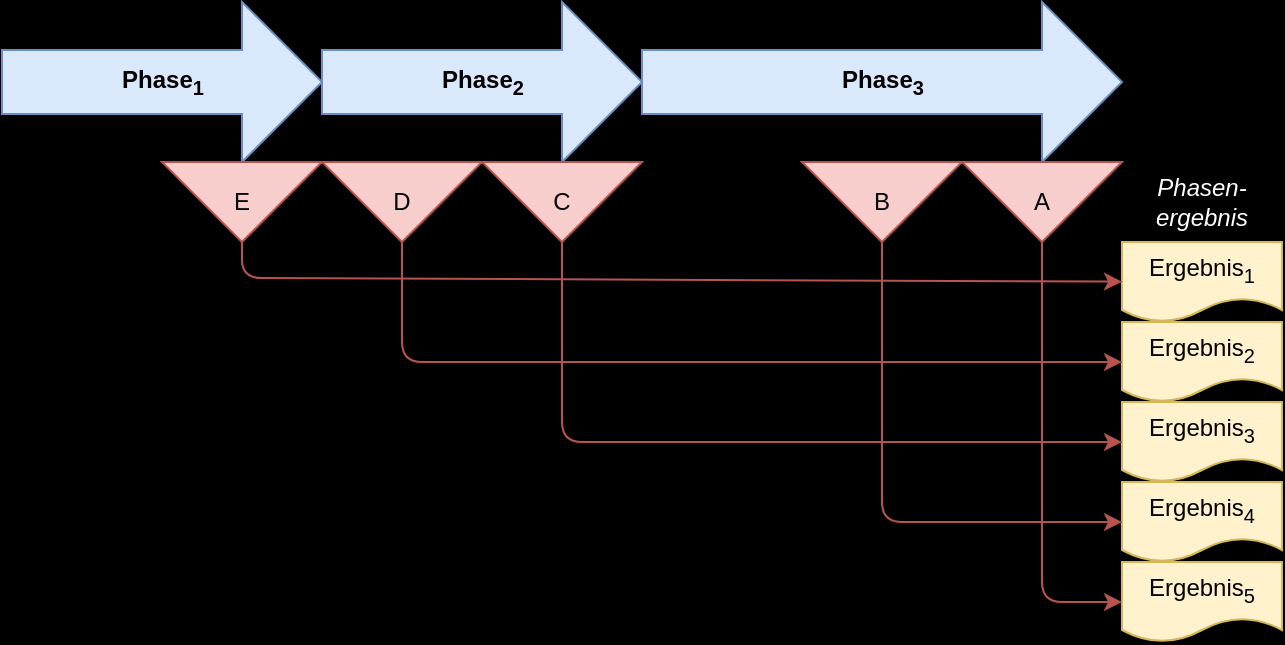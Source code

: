 <mxfile compressed="false" version="14.1.8" type="device">
  <diagram id="HwmxiESPr0guiwSueC4q" name="Seite-1">
    <mxGraphModel dx="769" dy="484" grid="1" gridSize="10" guides="1" tooltips="1" connect="1" arrows="1" fold="1" page="1" pageScale="1" pageWidth="827" pageHeight="1169" background="#000000" math="0" shadow="0">
      <root>
        <mxCell id="0" />
        <mxCell id="1" parent="0" />
        <mxCell id="yu_OBh0eKFFPG81bEEBE-2" value="Phase&lt;sub&gt;1&lt;/sub&gt;" style="html=1;shadow=0;dashed=0;align=center;verticalAlign=middle;shape=mxgraph.arrows2.arrow;dy=0.6;dx=40;notch=0;fontStyle=1;fillColor=#dae8fc;strokeColor=#6c8ebf;" vertex="1" parent="1">
          <mxGeometry x="40" y="80" width="160" height="80" as="geometry" />
        </mxCell>
        <mxCell id="yu_OBh0eKFFPG81bEEBE-3" value="Phase&lt;sub&gt;3&lt;/sub&gt;" style="html=1;shadow=0;dashed=0;align=center;verticalAlign=middle;shape=mxgraph.arrows2.arrow;dy=0.6;dx=40;notch=0;fontStyle=1;fillColor=#dae8fc;strokeColor=#6c8ebf;" vertex="1" parent="1">
          <mxGeometry x="360" y="80" width="240" height="80" as="geometry" />
        </mxCell>
        <mxCell id="yu_OBh0eKFFPG81bEEBE-4" value="Phase&lt;sub&gt;2&lt;/sub&gt;" style="html=1;shadow=0;dashed=0;align=center;verticalAlign=middle;shape=mxgraph.arrows2.arrow;dy=0.6;dx=40;notch=0;fontStyle=1;fillColor=#dae8fc;strokeColor=#6c8ebf;" vertex="1" parent="1">
          <mxGeometry x="200" y="80" width="160" height="80" as="geometry" />
        </mxCell>
        <mxCell id="yu_OBh0eKFFPG81bEEBE-5" value="E" style="triangle;whiteSpace=wrap;html=1;rotation=90;horizontal=0;fillColor=#f8cecc;strokeColor=#b85450;" vertex="1" parent="1">
          <mxGeometry x="140" y="140" width="40" height="80" as="geometry" />
        </mxCell>
        <mxCell id="yu_OBh0eKFFPG81bEEBE-6" value="C" style="triangle;whiteSpace=wrap;html=1;rotation=90;horizontal=0;fillColor=#f8cecc;strokeColor=#b85450;" vertex="1" parent="1">
          <mxGeometry x="300" y="140" width="40" height="80" as="geometry" />
        </mxCell>
        <mxCell id="yu_OBh0eKFFPG81bEEBE-7" value="D" style="triangle;whiteSpace=wrap;html=1;rotation=90;horizontal=0;fillColor=#f8cecc;strokeColor=#b85450;" vertex="1" parent="1">
          <mxGeometry x="220" y="140" width="40" height="80" as="geometry" />
        </mxCell>
        <mxCell id="yu_OBh0eKFFPG81bEEBE-8" value="B" style="triangle;whiteSpace=wrap;html=1;rotation=90;horizontal=0;fillColor=#f8cecc;strokeColor=#b85450;" vertex="1" parent="1">
          <mxGeometry x="460" y="140" width="40" height="80" as="geometry" />
        </mxCell>
        <mxCell id="yu_OBh0eKFFPG81bEEBE-9" value="A" style="triangle;whiteSpace=wrap;html=1;rotation=90;horizontal=0;fillColor=#f8cecc;strokeColor=#b85450;" vertex="1" parent="1">
          <mxGeometry x="540" y="140" width="40" height="80" as="geometry" />
        </mxCell>
        <mxCell id="yu_OBh0eKFFPG81bEEBE-10" value="Ergebnis&lt;sub&gt;1&lt;/sub&gt;" style="shape=document;whiteSpace=wrap;html=1;boundedLbl=1;fillColor=#fff2cc;strokeColor=#d6b656;" vertex="1" parent="1">
          <mxGeometry x="600" y="200" width="80" height="40" as="geometry" />
        </mxCell>
        <mxCell id="yu_OBh0eKFFPG81bEEBE-11" value="Ergebnis&lt;sub&gt;2&lt;/sub&gt;" style="shape=document;whiteSpace=wrap;html=1;boundedLbl=1;fillColor=#fff2cc;strokeColor=#d6b656;" vertex="1" parent="1">
          <mxGeometry x="600" y="240" width="80" height="40" as="geometry" />
        </mxCell>
        <mxCell id="yu_OBh0eKFFPG81bEEBE-12" value="Ergebnis&lt;sub&gt;3&lt;/sub&gt;" style="shape=document;whiteSpace=wrap;html=1;boundedLbl=1;fillColor=#fff2cc;strokeColor=#d6b656;" vertex="1" parent="1">
          <mxGeometry x="600" y="280" width="80" height="40" as="geometry" />
        </mxCell>
        <mxCell id="yu_OBh0eKFFPG81bEEBE-13" value="Ergebnis&lt;sub&gt;4&lt;/sub&gt;" style="shape=document;whiteSpace=wrap;html=1;boundedLbl=1;fillColor=#fff2cc;strokeColor=#d6b656;" vertex="1" parent="1">
          <mxGeometry x="600" y="320" width="80" height="40" as="geometry" />
        </mxCell>
        <mxCell id="yu_OBh0eKFFPG81bEEBE-14" value="Ergebnis&lt;sub&gt;5&lt;/sub&gt;" style="shape=document;whiteSpace=wrap;html=1;boundedLbl=1;fillColor=#fff2cc;strokeColor=#d6b656;" vertex="1" parent="1">
          <mxGeometry x="600" y="360" width="80" height="40" as="geometry" />
        </mxCell>
        <mxCell id="yu_OBh0eKFFPG81bEEBE-15" value="Phasen-&lt;br&gt;ergebnis" style="text;html=1;strokeColor=none;fillColor=none;align=center;verticalAlign=middle;whiteSpace=wrap;rounded=0;fontStyle=2;fontColor=#FFFFFF;" vertex="1" parent="1">
          <mxGeometry x="600" y="160" width="80" height="40" as="geometry" />
        </mxCell>
        <mxCell id="yu_OBh0eKFFPG81bEEBE-16" value="" style="endArrow=classic;html=1;exitX=1;exitY=0.5;exitDx=0;exitDy=0;" edge="1" parent="1" source="yu_OBh0eKFFPG81bEEBE-5" target="yu_OBh0eKFFPG81bEEBE-10">
          <mxGeometry width="50" height="50" relative="1" as="geometry">
            <mxPoint x="180" y="270" as="sourcePoint" />
            <mxPoint x="230" y="220" as="targetPoint" />
            <Array as="points">
              <mxPoint x="160" y="218" />
            </Array>
          </mxGeometry>
        </mxCell>
        <mxCell id="yu_OBh0eKFFPG81bEEBE-17" value="" style="endArrow=classic;html=1;exitX=1;exitY=0.5;exitDx=0;exitDy=0;entryX=0;entryY=0.5;entryDx=0;entryDy=0;" edge="1" parent="1" source="yu_OBh0eKFFPG81bEEBE-7" target="yu_OBh0eKFFPG81bEEBE-11">
          <mxGeometry width="50" height="50" relative="1" as="geometry">
            <mxPoint x="320" y="390" as="sourcePoint" />
            <mxPoint x="370" y="340" as="targetPoint" />
            <Array as="points">
              <mxPoint x="240" y="260" />
            </Array>
          </mxGeometry>
        </mxCell>
        <mxCell id="yu_OBh0eKFFPG81bEEBE-18" value="" style="endArrow=classic;html=1;exitX=1;exitY=0.5;exitDx=0;exitDy=0;entryX=0;entryY=0.5;entryDx=0;entryDy=0;" edge="1" parent="1" source="yu_OBh0eKFFPG81bEEBE-6" target="yu_OBh0eKFFPG81bEEBE-12">
          <mxGeometry width="50" height="50" relative="1" as="geometry">
            <mxPoint x="400" y="350" as="sourcePoint" />
            <mxPoint x="450" y="300" as="targetPoint" />
            <Array as="points">
              <mxPoint x="320" y="300" />
            </Array>
          </mxGeometry>
        </mxCell>
        <mxCell id="yu_OBh0eKFFPG81bEEBE-19" value="" style="endArrow=classic;html=1;exitX=1;exitY=0.5;exitDx=0;exitDy=0;entryX=0;entryY=0.5;entryDx=0;entryDy=0;" edge="1" parent="1" source="yu_OBh0eKFFPG81bEEBE-8" target="yu_OBh0eKFFPG81bEEBE-13">
          <mxGeometry width="50" height="50" relative="1" as="geometry">
            <mxPoint x="490" y="380" as="sourcePoint" />
            <mxPoint x="540" y="330" as="targetPoint" />
            <Array as="points">
              <mxPoint x="480" y="340" />
            </Array>
          </mxGeometry>
        </mxCell>
        <mxCell id="yu_OBh0eKFFPG81bEEBE-20" value="" style="endArrow=classic;html=1;exitX=1;exitY=0.5;exitDx=0;exitDy=0;entryX=0;entryY=0.5;entryDx=0;entryDy=0;fillColor=#f8cecc;strokeColor=#b85450;" edge="1" parent="1" source="yu_OBh0eKFFPG81bEEBE-9" target="yu_OBh0eKFFPG81bEEBE-14">
          <mxGeometry width="50" height="50" relative="1" as="geometry">
            <mxPoint x="470" y="430" as="sourcePoint" />
            <mxPoint x="520" y="380" as="targetPoint" />
            <Array as="points">
              <mxPoint x="560" y="380" />
            </Array>
          </mxGeometry>
        </mxCell>
        <mxCell id="yu_OBh0eKFFPG81bEEBE-21" value="" style="endArrow=classic;html=1;exitX=1;exitY=0.5;exitDx=0;exitDy=0;fillColor=#f8cecc;strokeColor=#b85450;" edge="1" parent="1">
          <mxGeometry width="50" height="50" relative="1" as="geometry">
            <mxPoint x="160" y="200" as="sourcePoint" />
            <mxPoint x="600" y="219.833" as="targetPoint" />
            <Array as="points">
              <mxPoint x="160" y="218" />
            </Array>
          </mxGeometry>
        </mxCell>
        <mxCell id="yu_OBh0eKFFPG81bEEBE-22" value="" style="endArrow=classic;html=1;exitX=1;exitY=0.5;exitDx=0;exitDy=0;entryX=0;entryY=0.5;entryDx=0;entryDy=0;fillColor=#f8cecc;strokeColor=#b85450;" edge="1" parent="1">
          <mxGeometry width="50" height="50" relative="1" as="geometry">
            <mxPoint x="240" y="200" as="sourcePoint" />
            <mxPoint x="600" y="260" as="targetPoint" />
            <Array as="points">
              <mxPoint x="240" y="260" />
            </Array>
          </mxGeometry>
        </mxCell>
        <mxCell id="yu_OBh0eKFFPG81bEEBE-23" value="" style="endArrow=classic;html=1;exitX=1;exitY=0.5;exitDx=0;exitDy=0;entryX=0;entryY=0.5;entryDx=0;entryDy=0;fillColor=#f8cecc;strokeColor=#b85450;" edge="1" parent="1">
          <mxGeometry width="50" height="50" relative="1" as="geometry">
            <mxPoint x="320" y="200" as="sourcePoint" />
            <mxPoint x="600" y="300" as="targetPoint" />
            <Array as="points">
              <mxPoint x="320" y="300" />
            </Array>
          </mxGeometry>
        </mxCell>
        <mxCell id="yu_OBh0eKFFPG81bEEBE-24" value="" style="endArrow=classic;html=1;exitX=1;exitY=0.5;exitDx=0;exitDy=0;entryX=0;entryY=0.5;entryDx=0;entryDy=0;fillColor=#f8cecc;strokeColor=#b85450;" edge="1" parent="1">
          <mxGeometry width="50" height="50" relative="1" as="geometry">
            <mxPoint x="480" y="200" as="sourcePoint" />
            <mxPoint x="600" y="340" as="targetPoint" />
            <Array as="points">
              <mxPoint x="480" y="340" />
            </Array>
          </mxGeometry>
        </mxCell>
      </root>
    </mxGraphModel>
  </diagram>
</mxfile>
